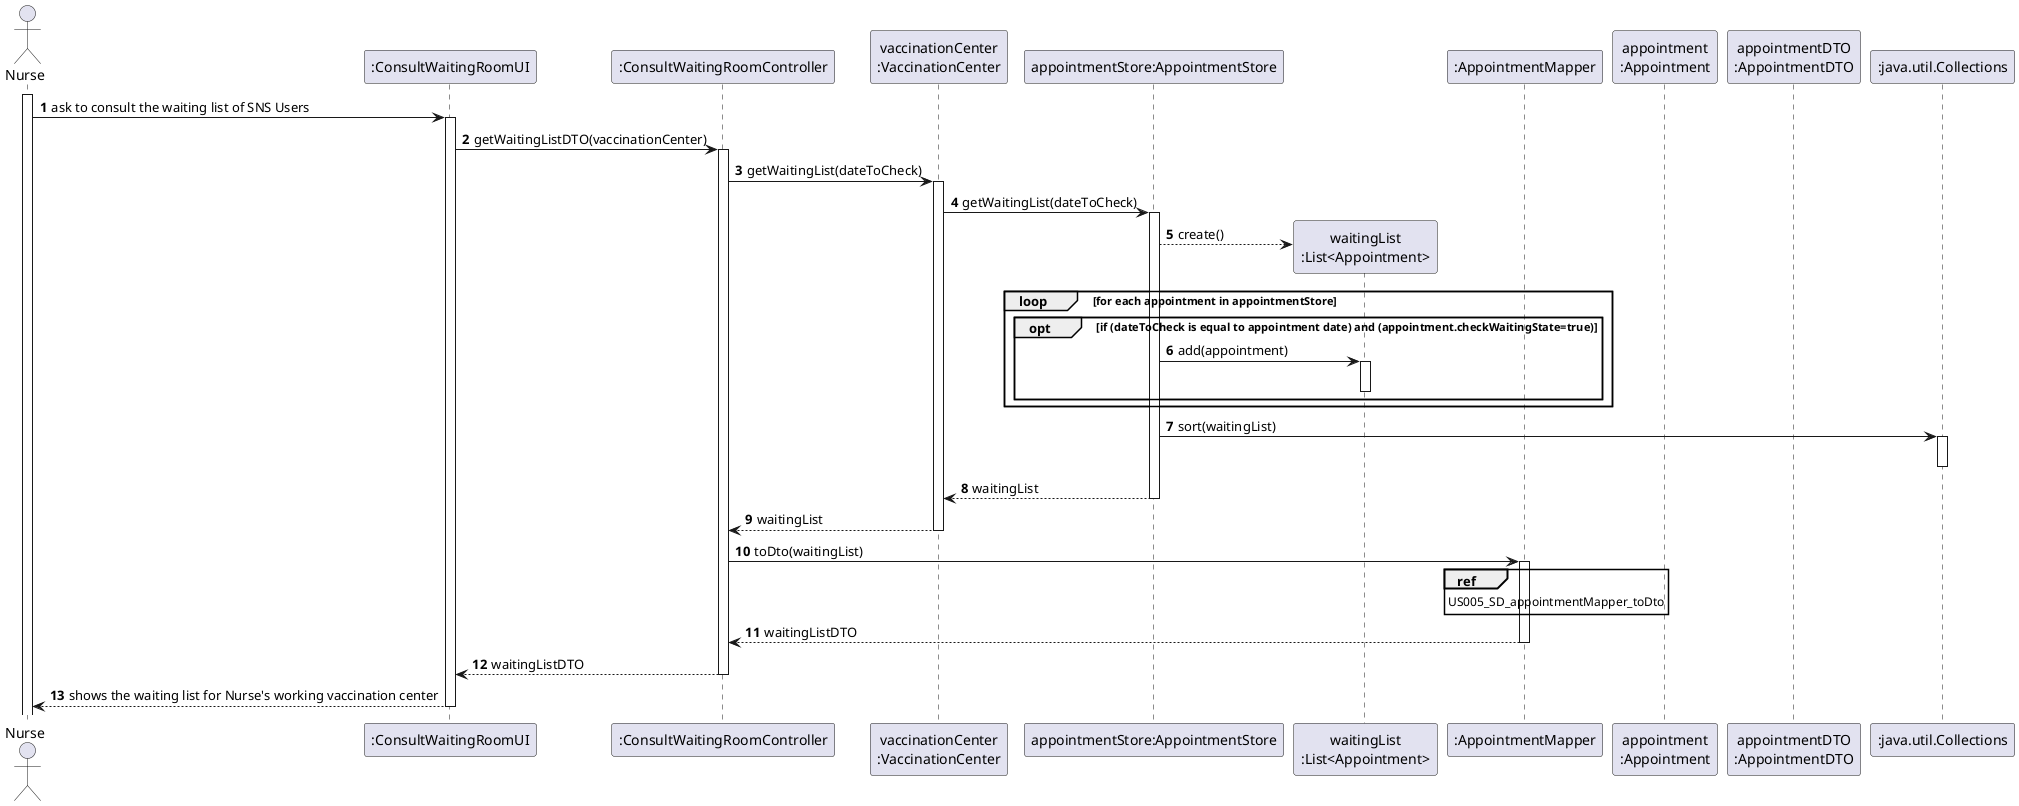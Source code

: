@startuml
autonumber
actor "Nurse" as Nurse

participant ":ConsultWaitingRoomUI" as UI
participant ":ConsultWaitingRoomController" as Controller
participant "vaccinationCenter\n:VaccinationCenter" as VCenter
participant "appointmentStore:AppointmentStore" as appointmentStore
participant "waitingList\n:List<Appointment>" as waitingList
participant ":AppointmentMapper" as appointmentMapper
participant "appointment\n:Appointment" as appointment
participant "appointmentDTO\n:AppointmentDTO" as appointmentDTO
participant ":java.util.Collections" as javaCollections

activate Nurse
Nurse -> UI : ask to consult the waiting list of SNS Users
activate UI

UI -> Controller : getWaitingListDTO(vaccinationCenter)
activate Controller

Controller -> VCenter : getWaitingList(dateToCheck)
activate VCenter

VCenter -> appointmentStore : getWaitingList(dateToCheck)
activate appointmentStore

appointmentStore --> waitingList ** : create()
loop for each appointment in appointmentStore
opt if (dateToCheck is equal to appointment date) and (appointment.checkWaitingState=true)
appointmentStore -> waitingList : add(appointment)
activate waitingList
deactivate waitingList
end
end


appointmentStore -> javaCollections : sort(waitingList)
activate javaCollections
deactivate javaCollections


appointmentStore --> VCenter : waitingList
deactivate appointmentStore

VCenter --> Controller : waitingList
deactivate VCenter

Controller -> appointmentMapper : toDto(waitingList)
activate appointmentMapper
ref over appointmentMapper [[US005_SD_appointmentMapper_toDto.puml]] : US005_SD_appointmentMapper_toDto
appointmentMapper --> Controller : waitingListDTO
deactivate appointmentMapper

Controller --> UI : waitingListDTO
deactivate Controller

UI --> Nurse : shows the waiting list for Nurse's working vaccination center
deactivate UI

@enduml